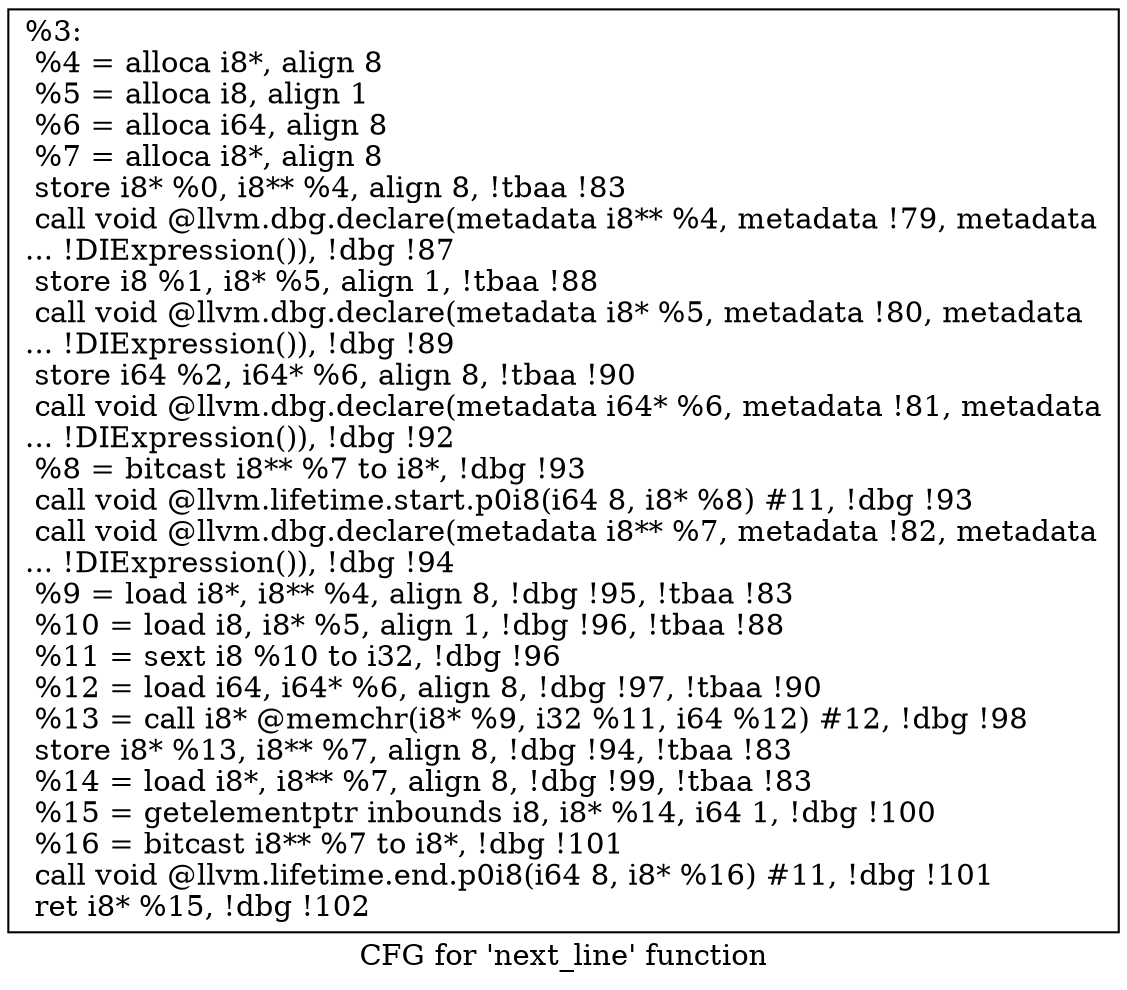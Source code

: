 digraph "CFG for 'next_line' function" {
	label="CFG for 'next_line' function";

	Node0xf79140 [shape=record,label="{%3:\l  %4 = alloca i8*, align 8\l  %5 = alloca i8, align 1\l  %6 = alloca i64, align 8\l  %7 = alloca i8*, align 8\l  store i8* %0, i8** %4, align 8, !tbaa !83\l  call void @llvm.dbg.declare(metadata i8** %4, metadata !79, metadata\l... !DIExpression()), !dbg !87\l  store i8 %1, i8* %5, align 1, !tbaa !88\l  call void @llvm.dbg.declare(metadata i8* %5, metadata !80, metadata\l... !DIExpression()), !dbg !89\l  store i64 %2, i64* %6, align 8, !tbaa !90\l  call void @llvm.dbg.declare(metadata i64* %6, metadata !81, metadata\l... !DIExpression()), !dbg !92\l  %8 = bitcast i8** %7 to i8*, !dbg !93\l  call void @llvm.lifetime.start.p0i8(i64 8, i8* %8) #11, !dbg !93\l  call void @llvm.dbg.declare(metadata i8** %7, metadata !82, metadata\l... !DIExpression()), !dbg !94\l  %9 = load i8*, i8** %4, align 8, !dbg !95, !tbaa !83\l  %10 = load i8, i8* %5, align 1, !dbg !96, !tbaa !88\l  %11 = sext i8 %10 to i32, !dbg !96\l  %12 = load i64, i64* %6, align 8, !dbg !97, !tbaa !90\l  %13 = call i8* @memchr(i8* %9, i32 %11, i64 %12) #12, !dbg !98\l  store i8* %13, i8** %7, align 8, !dbg !94, !tbaa !83\l  %14 = load i8*, i8** %7, align 8, !dbg !99, !tbaa !83\l  %15 = getelementptr inbounds i8, i8* %14, i64 1, !dbg !100\l  %16 = bitcast i8** %7 to i8*, !dbg !101\l  call void @llvm.lifetime.end.p0i8(i64 8, i8* %16) #11, !dbg !101\l  ret i8* %15, !dbg !102\l}"];
}
